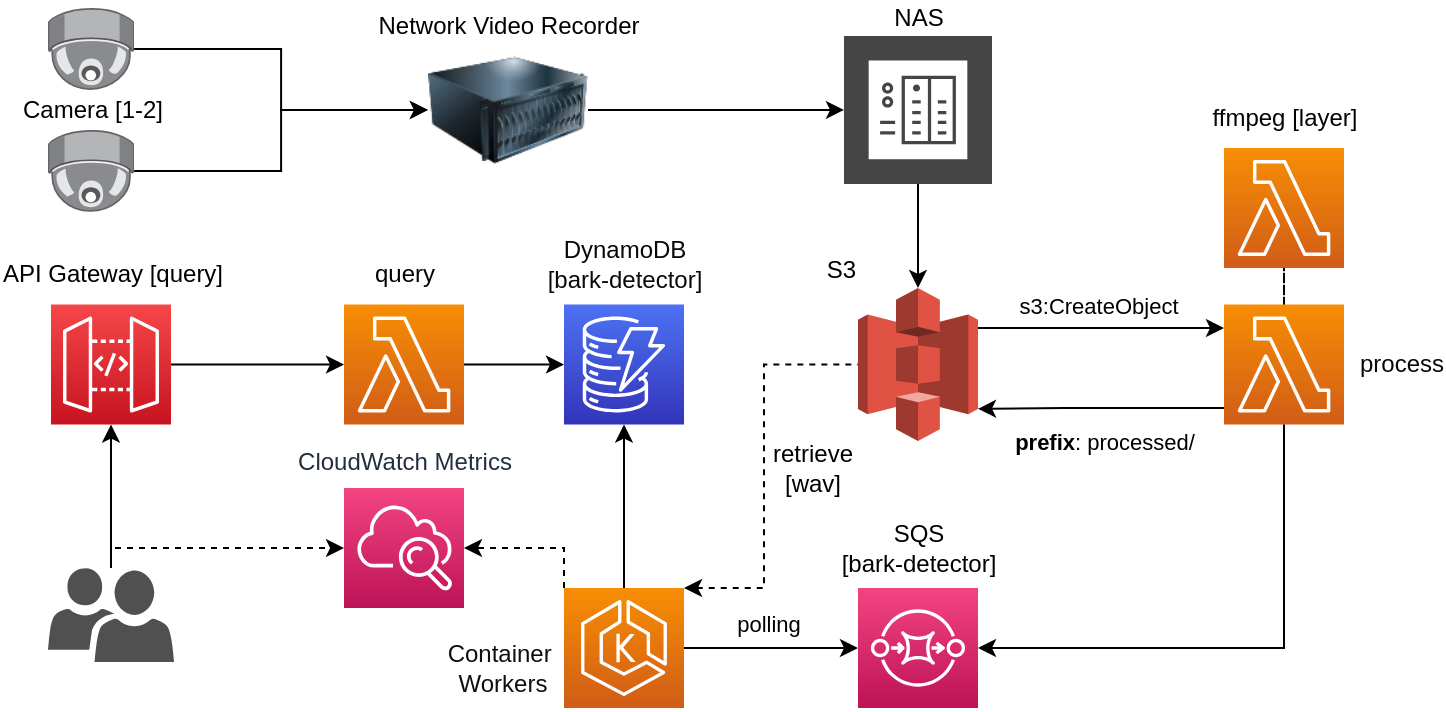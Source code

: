 <mxfile version="12.9.7" type="device"><diagram id="GGoeAek7c0Oww02MmKx7" name="Page-1"><mxGraphModel dx="1422" dy="801" grid="1" gridSize="10" guides="1" tooltips="1" connect="1" arrows="1" fold="1" page="1" pageScale="1" pageWidth="827" pageHeight="1169" math="0" shadow="0"><root><mxCell id="0"/><mxCell id="1" parent="0"/><mxCell id="rHct4GkM_fAqjbNuoVZN-5" style="edgeStyle=orthogonalEdgeStyle;rounded=0;orthogonalLoop=1;jettySize=auto;html=1;entryX=0;entryY=0.5;entryDx=0;entryDy=0;" parent="1" source="rHct4GkM_fAqjbNuoVZN-2" target="rHct4GkM_fAqjbNuoVZN-3" edge="1"><mxGeometry relative="1" as="geometry"/></mxCell><mxCell id="rHct4GkM_fAqjbNuoVZN-2" value="" style="points=[];aspect=fixed;html=1;align=center;shadow=0;dashed=0;image;image=img/lib/allied_telesis/security/Surveillance_Camera_Ceiling.svg;" parent="1" vertex="1"><mxGeometry x="90" y="100" width="43.05" height="40.97" as="geometry"/></mxCell><mxCell id="rHct4GkM_fAqjbNuoVZN-15" style="edgeStyle=orthogonalEdgeStyle;rounded=0;orthogonalLoop=1;jettySize=auto;html=1;" parent="1" source="rHct4GkM_fAqjbNuoVZN-3" target="rHct4GkM_fAqjbNuoVZN-14" edge="1"><mxGeometry relative="1" as="geometry"/></mxCell><mxCell id="rHct4GkM_fAqjbNuoVZN-3" value="Network Video Recorder" style="image;html=1;labelBackgroundColor=#ffffff;image=img/lib/clip_art/computers/Server_128x128.png;labelPosition=center;verticalLabelPosition=top;align=center;verticalAlign=bottom;spacingTop=0;spacingBottom=-7;" parent="1" vertex="1"><mxGeometry x="280" y="110.97" width="80" height="80" as="geometry"/></mxCell><mxCell id="rHct4GkM_fAqjbNuoVZN-6" style="edgeStyle=orthogonalEdgeStyle;rounded=0;orthogonalLoop=1;jettySize=auto;html=1;entryX=0;entryY=0.5;entryDx=0;entryDy=0;" parent="1" source="rHct4GkM_fAqjbNuoVZN-4" target="rHct4GkM_fAqjbNuoVZN-3" edge="1"><mxGeometry relative="1" as="geometry"/></mxCell><mxCell id="rHct4GkM_fAqjbNuoVZN-4" value="Camera [1-2]" style="points=[];aspect=fixed;html=1;align=center;shadow=0;dashed=0;image;image=img/lib/allied_telesis/security/Surveillance_Camera_Ceiling.svg;fontColor=#000000;labelPosition=center;verticalLabelPosition=top;verticalAlign=bottom;spacingBottom=1;" parent="1" vertex="1"><mxGeometry x="90" y="160.97" width="43.05" height="40.97" as="geometry"/></mxCell><mxCell id="rHct4GkM_fAqjbNuoVZN-18" style="edgeStyle=orthogonalEdgeStyle;rounded=0;orthogonalLoop=1;jettySize=auto;html=1;" parent="1" source="rHct4GkM_fAqjbNuoVZN-13" target="rHct4GkM_fAqjbNuoVZN-17" edge="1"><mxGeometry relative="1" as="geometry"><Array as="points"><mxPoint x="602" y="260"/><mxPoint x="602" y="260"/></Array></mxGeometry></mxCell><mxCell id="rHct4GkM_fAqjbNuoVZN-25" value="s3:CreateObject" style="text;html=1;align=center;verticalAlign=middle;resizable=0;points=[];fontSize=11;fontColor=#000000;" parent="rHct4GkM_fAqjbNuoVZN-18" vertex="1" connectable="0"><mxGeometry x="-0.171" y="2" relative="1" as="geometry"><mxPoint x="9" y="-9.75" as="offset"/></mxGeometry></mxCell><mxCell id="rHct4GkM_fAqjbNuoVZN-13" value="S3" style="outlineConnect=0;dashed=0;verticalLabelPosition=top;verticalAlign=bottom;align=right;html=1;shape=mxgraph.aws3.s3;fillColor=#E05243;gradientColor=none;labelPosition=left;" parent="1" vertex="1"><mxGeometry x="495" y="240" width="60" height="76.5" as="geometry"/></mxCell><mxCell id="rHct4GkM_fAqjbNuoVZN-16" style="edgeStyle=orthogonalEdgeStyle;rounded=0;orthogonalLoop=1;jettySize=auto;html=1;entryX=0.5;entryY=0;entryDx=0;entryDy=0;entryPerimeter=0;" parent="1" source="rHct4GkM_fAqjbNuoVZN-14" target="rHct4GkM_fAqjbNuoVZN-13" edge="1"><mxGeometry relative="1" as="geometry"/></mxCell><mxCell id="rHct4GkM_fAqjbNuoVZN-14" value="&lt;font color=&quot;#000000&quot;&gt;NAS&lt;/font&gt;" style="pointerEvents=1;shadow=0;dashed=0;html=1;strokeColor=#666666;fillColor=#454545;labelPosition=center;verticalLabelPosition=top;verticalAlign=bottom;align=center;outlineConnect=0;shape=mxgraph.veeam2.nas_backup;fontColor=#333333;" parent="1" vertex="1"><mxGeometry x="488" y="113.97" width="74" height="74" as="geometry"/></mxCell><mxCell id="rHct4GkM_fAqjbNuoVZN-20" style="edgeStyle=orthogonalEdgeStyle;rounded=0;orthogonalLoop=1;jettySize=auto;html=1;endArrow=none;endFill=0;dashed=1;" parent="1" source="rHct4GkM_fAqjbNuoVZN-17" target="rHct4GkM_fAqjbNuoVZN-19" edge="1"><mxGeometry relative="1" as="geometry"/></mxCell><mxCell id="rHct4GkM_fAqjbNuoVZN-23" style="edgeStyle=orthogonalEdgeStyle;rounded=0;orthogonalLoop=1;jettySize=auto;html=1;entryX=1;entryY=0.79;entryDx=0;entryDy=0;entryPerimeter=0;endArrow=classic;endFill=1;" parent="1" source="rHct4GkM_fAqjbNuoVZN-17" target="rHct4GkM_fAqjbNuoVZN-13" edge="1"><mxGeometry relative="1" as="geometry"><Array as="points"><mxPoint x="598" y="300"/><mxPoint x="598" y="300"/></Array></mxGeometry></mxCell><mxCell id="rHct4GkM_fAqjbNuoVZN-26" value="&lt;b&gt;prefix&lt;/b&gt;: processed/" style="text;html=1;align=center;verticalAlign=middle;resizable=0;points=[];fontSize=11;" parent="rHct4GkM_fAqjbNuoVZN-23" vertex="1" connectable="0"><mxGeometry x="0.301" y="34" relative="1" as="geometry"><mxPoint x="19.66" y="-17.5" as="offset"/></mxGeometry></mxCell><mxCell id="rHct4GkM_fAqjbNuoVZN-17" value="process" style="outlineConnect=0;fontColor=#070A0D;gradientColor=#F78E04;gradientDirection=north;fillColor=#D05C17;strokeColor=#ffffff;dashed=0;verticalLabelPosition=middle;verticalAlign=middle;align=left;html=1;fontSize=12;fontStyle=0;aspect=fixed;shape=mxgraph.aws4.resourceIcon;resIcon=mxgraph.aws4.lambda;labelPosition=right;spacingRight=0;spacingLeft=6;" parent="1" vertex="1"><mxGeometry x="678" y="248.25" width="60" height="60" as="geometry"/></mxCell><mxCell id="rHct4GkM_fAqjbNuoVZN-19" value="ffmpeg [layer]" style="outlineConnect=0;fontColor=#030405;gradientColor=#F78E04;gradientDirection=north;fillColor=#D05C17;strokeColor=#ffffff;dashed=0;verticalLabelPosition=top;verticalAlign=bottom;align=center;html=1;fontSize=12;fontStyle=0;aspect=fixed;shape=mxgraph.aws4.resourceIcon;resIcon=mxgraph.aws4.lambda;labelPosition=center;spacingTop=0;spacingBottom=6;" parent="1" vertex="1"><mxGeometry x="678" y="170" width="60" height="60" as="geometry"/></mxCell><mxCell id="rHct4GkM_fAqjbNuoVZN-33" style="edgeStyle=orthogonalEdgeStyle;rounded=0;orthogonalLoop=1;jettySize=auto;html=1;endArrow=none;endFill=0;fontSize=11;startArrow=classic;startFill=1;" parent="1" source="rHct4GkM_fAqjbNuoVZN-27" target="rHct4GkM_fAqjbNuoVZN-17" edge="1"><mxGeometry relative="1" as="geometry"/></mxCell><mxCell id="rHct4GkM_fAqjbNuoVZN-27" value="&lt;font color=&quot;#000000&quot;&gt;SQS &lt;br&gt;[bark-detector]&lt;/font&gt;" style="outlineConnect=0;fontColor=#232F3E;gradientColor=#F34482;gradientDirection=north;fillColor=#BC1356;strokeColor=#ffffff;dashed=0;verticalLabelPosition=top;verticalAlign=bottom;align=center;html=1;fontSize=12;fontStyle=0;aspect=fixed;shape=mxgraph.aws4.resourceIcon;resIcon=mxgraph.aws4.sqs;labelPosition=center;spacingBottom=3;" parent="1" vertex="1"><mxGeometry x="495" y="390" width="60" height="60" as="geometry"/></mxCell><mxCell id="rHct4GkM_fAqjbNuoVZN-35" style="edgeStyle=orthogonalEdgeStyle;rounded=0;orthogonalLoop=1;jettySize=auto;html=1;startArrow=none;startFill=0;endArrow=classic;endFill=1;fontSize=11;" parent="1" source="rHct4GkM_fAqjbNuoVZN-29" target="rHct4GkM_fAqjbNuoVZN-27" edge="1"><mxGeometry relative="1" as="geometry"/></mxCell><mxCell id="rHct4GkM_fAqjbNuoVZN-36" value="polling" style="text;html=1;align=center;verticalAlign=middle;resizable=0;points=[];fontSize=11;" parent="rHct4GkM_fAqjbNuoVZN-35" vertex="1" connectable="0"><mxGeometry x="-0.291" y="1" relative="1" as="geometry"><mxPoint x="11.17" y="-11" as="offset"/></mxGeometry></mxCell><mxCell id="rHct4GkM_fAqjbNuoVZN-38" style="edgeStyle=orthogonalEdgeStyle;rounded=0;orthogonalLoop=1;jettySize=auto;html=1;startArrow=none;startFill=0;endArrow=classic;endFill=1;fontSize=11;" parent="1" source="rHct4GkM_fAqjbNuoVZN-29" target="rHct4GkM_fAqjbNuoVZN-37" edge="1"><mxGeometry relative="1" as="geometry"/></mxCell><mxCell id="D7-xt-AsEKti2fyJnvuJ-3" style="edgeStyle=orthogonalEdgeStyle;rounded=0;orthogonalLoop=1;jettySize=auto;html=1;entryX=0;entryY=0.5;entryDx=0;entryDy=0;entryPerimeter=0;endArrow=none;endFill=0;dashed=1;startArrow=classic;startFill=1;" edge="1" parent="1" source="rHct4GkM_fAqjbNuoVZN-29" target="rHct4GkM_fAqjbNuoVZN-13"><mxGeometry relative="1" as="geometry"><Array as="points"><mxPoint x="448" y="390"/><mxPoint x="448" y="278"/></Array></mxGeometry></mxCell><mxCell id="D7-xt-AsEKti2fyJnvuJ-4" value="retrieve&lt;br&gt;[wav]" style="text;html=1;align=center;verticalAlign=middle;resizable=0;points=[];" vertex="1" connectable="0" parent="D7-xt-AsEKti2fyJnvuJ-3"><mxGeometry x="-0.195" relative="1" as="geometry"><mxPoint x="24" y="-20" as="offset"/></mxGeometry></mxCell><mxCell id="D7-xt-AsEKti2fyJnvuJ-10" style="edgeStyle=orthogonalEdgeStyle;rounded=0;orthogonalLoop=1;jettySize=auto;html=1;dashed=1;startArrow=none;startFill=0;endArrow=classic;endFill=1;" edge="1" parent="1" source="rHct4GkM_fAqjbNuoVZN-29" target="D7-xt-AsEKti2fyJnvuJ-9"><mxGeometry relative="1" as="geometry"><Array as="points"><mxPoint x="348" y="370"/></Array></mxGeometry></mxCell><mxCell id="rHct4GkM_fAqjbNuoVZN-29" value="Container&amp;nbsp;&lt;br&gt;Workers" style="outlineConnect=0;fontColor=#0C0F14;gradientColor=#F78E04;gradientDirection=north;fillColor=#D05C17;strokeColor=#ffffff;dashed=0;verticalLabelPosition=middle;verticalAlign=middle;align=center;html=1;fontSize=12;fontStyle=0;aspect=fixed;shape=mxgraph.aws4.resourceIcon;resIcon=mxgraph.aws4.eks;labelPosition=left;spacingLeft=0;spacingRight=3;spacingTop=20;" parent="1" vertex="1"><mxGeometry x="348" y="390" width="60" height="60" as="geometry"/></mxCell><mxCell id="rHct4GkM_fAqjbNuoVZN-37" value="DynamoDB &lt;br&gt;[bark-detector]" style="outlineConnect=0;fontColor=#070A0D;gradientColor=#4D72F3;gradientDirection=north;fillColor=#3334B9;strokeColor=#ffffff;dashed=0;verticalLabelPosition=top;verticalAlign=bottom;align=center;html=1;fontSize=12;fontStyle=0;aspect=fixed;shape=mxgraph.aws4.resourceIcon;resIcon=mxgraph.aws4.dynamodb;labelPosition=center;spacingBottom=3;" parent="1" vertex="1"><mxGeometry x="348" y="248.25" width="60" height="60" as="geometry"/></mxCell><mxCell id="rHct4GkM_fAqjbNuoVZN-45" style="edgeStyle=orthogonalEdgeStyle;rounded=0;orthogonalLoop=1;jettySize=auto;html=1;startArrow=none;startFill=0;endArrow=classic;endFill=1;fontSize=11;fontColor=#070A0D;" parent="1" source="rHct4GkM_fAqjbNuoVZN-41" target="rHct4GkM_fAqjbNuoVZN-42" edge="1"><mxGeometry relative="1" as="geometry"/></mxCell><mxCell id="rHct4GkM_fAqjbNuoVZN-41" value="API Gateway [query]" style="outlineConnect=0;fontColor=#000000;gradientColor=#F54749;gradientDirection=north;fillColor=#C7131F;strokeColor=#ffffff;dashed=0;verticalLabelPosition=top;verticalAlign=bottom;align=center;html=1;fontSize=12;fontStyle=0;aspect=fixed;shape=mxgraph.aws4.resourceIcon;resIcon=mxgraph.aws4.api_gateway;labelPosition=center;spacingBottom=6;" parent="1" vertex="1"><mxGeometry x="91.5" y="248.25" width="60" height="60" as="geometry"/></mxCell><mxCell id="rHct4GkM_fAqjbNuoVZN-44" style="edgeStyle=orthogonalEdgeStyle;rounded=0;orthogonalLoop=1;jettySize=auto;html=1;startArrow=none;startFill=0;endArrow=classic;endFill=1;fontSize=11;fontColor=#070A0D;" parent="1" source="rHct4GkM_fAqjbNuoVZN-42" target="rHct4GkM_fAqjbNuoVZN-37" edge="1"><mxGeometry relative="1" as="geometry"/></mxCell><mxCell id="rHct4GkM_fAqjbNuoVZN-42" value="query" style="outlineConnect=0;fontColor=#030405;gradientColor=#F78E04;gradientDirection=north;fillColor=#D05C17;strokeColor=#ffffff;dashed=0;verticalLabelPosition=top;verticalAlign=bottom;align=center;html=1;fontSize=12;fontStyle=0;aspect=fixed;shape=mxgraph.aws4.resourceIcon;resIcon=mxgraph.aws4.lambda;labelPosition=center;spacingTop=0;spacingBottom=6;" parent="1" vertex="1"><mxGeometry x="238" y="248.25" width="60" height="60" as="geometry"/></mxCell><mxCell id="rHct4GkM_fAqjbNuoVZN-48" style="edgeStyle=orthogonalEdgeStyle;rounded=0;orthogonalLoop=1;jettySize=auto;html=1;startArrow=none;startFill=0;endArrow=classic;endFill=1;fontSize=11;fontColor=#000000;" parent="1" source="rHct4GkM_fAqjbNuoVZN-46" target="rHct4GkM_fAqjbNuoVZN-41" edge="1"><mxGeometry relative="1" as="geometry"/></mxCell><mxCell id="D7-xt-AsEKti2fyJnvuJ-11" style="edgeStyle=orthogonalEdgeStyle;rounded=0;orthogonalLoop=1;jettySize=auto;html=1;dashed=1;startArrow=none;startFill=0;endArrow=classic;endFill=1;" edge="1" parent="1" source="rHct4GkM_fAqjbNuoVZN-46" target="D7-xt-AsEKti2fyJnvuJ-9"><mxGeometry relative="1" as="geometry"><Array as="points"><mxPoint x="122" y="370"/></Array></mxGeometry></mxCell><mxCell id="rHct4GkM_fAqjbNuoVZN-46" value="" style="pointerEvents=1;shadow=0;dashed=0;html=1;strokeColor=none;labelPosition=center;verticalLabelPosition=bottom;verticalAlign=top;align=center;fillColor=#505050;shape=mxgraph.mscae.intune.user_group;fontSize=11;fontColor=#000000;" parent="1" vertex="1"><mxGeometry x="90.0" y="380" width="63" height="47" as="geometry"/></mxCell><mxCell id="D7-xt-AsEKti2fyJnvuJ-9" value="CloudWatch Metrics" style="outlineConnect=0;fontColor=#232F3E;gradientColor=#F34482;gradientDirection=north;fillColor=#BC1356;strokeColor=#ffffff;dashed=0;verticalLabelPosition=top;verticalAlign=bottom;align=center;html=1;fontSize=12;fontStyle=0;aspect=fixed;shape=mxgraph.aws4.resourceIcon;resIcon=mxgraph.aws4.cloudwatch;labelPosition=center;spacingTop=0;spacingBottom=4;" vertex="1" parent="1"><mxGeometry x="238" y="340" width="60" height="60" as="geometry"/></mxCell></root></mxGraphModel></diagram></mxfile>